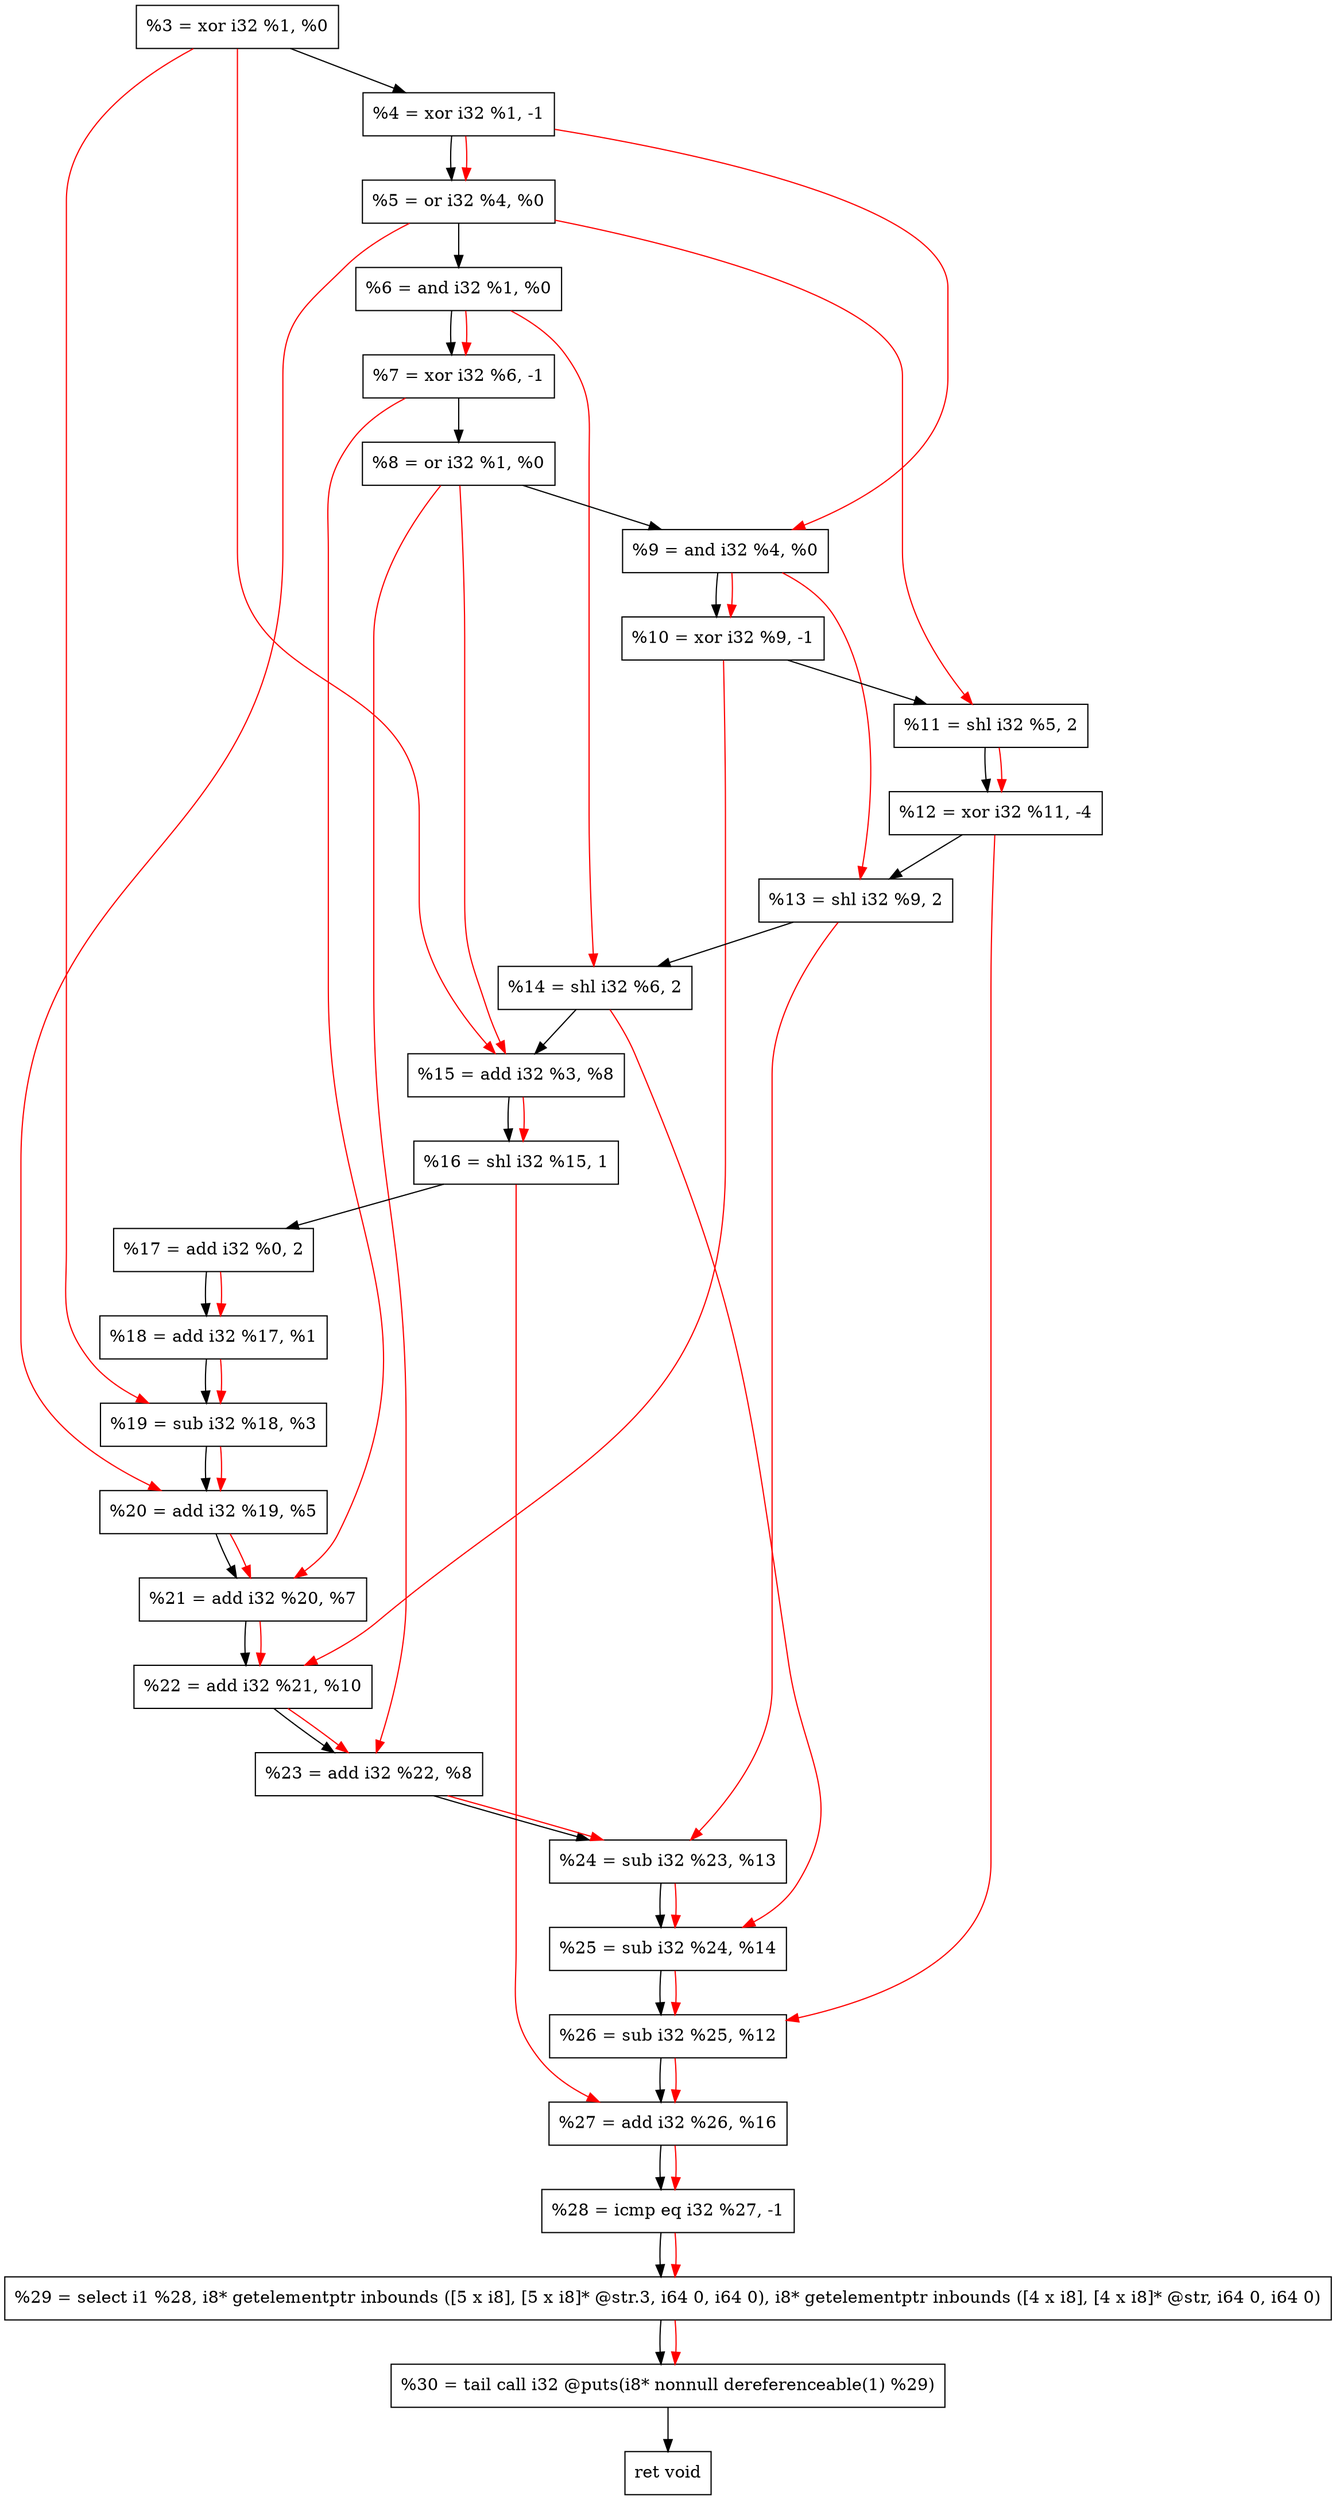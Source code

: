 digraph "DFG for'crackme' function" {
	Node0xa695a0[shape=record, label="  %3 = xor i32 %1, %0"];
	Node0xa69c50[shape=record, label="  %4 = xor i32 %1, -1"];
	Node0xa69d10[shape=record, label="  %5 = or i32 %4, %0"];
	Node0xa69d80[shape=record, label="  %6 = and i32 %1, %0"];
	Node0xa69df0[shape=record, label="  %7 = xor i32 %6, -1"];
	Node0xa69e60[shape=record, label="  %8 = or i32 %1, %0"];
	Node0xa69ed0[shape=record, label="  %9 = and i32 %4, %0"];
	Node0xa69f40[shape=record, label="  %10 = xor i32 %9, -1"];
	Node0xa69fb0[shape=record, label="  %11 = shl i32 %5, 2"];
	Node0xa6a050[shape=record, label="  %12 = xor i32 %11, -4"];
	Node0xa6a0c0[shape=record, label="  %13 = shl i32 %9, 2"];
	Node0xa6a130[shape=record, label="  %14 = shl i32 %6, 2"];
	Node0xa6a1a0[shape=record, label="  %15 = add i32 %3, %8"];
	Node0xa6a240[shape=record, label="  %16 = shl i32 %15, 1"];
	Node0xa6a2b0[shape=record, label="  %17 = add i32 %0, 2"];
	Node0xa6a320[shape=record, label="  %18 = add i32 %17, %1"];
	Node0xa6a390[shape=record, label="  %19 = sub i32 %18, %3"];
	Node0xa6a400[shape=record, label="  %20 = add i32 %19, %5"];
	Node0xa6a470[shape=record, label="  %21 = add i32 %20, %7"];
	Node0xa6a4e0[shape=record, label="  %22 = add i32 %21, %10"];
	Node0xa6a550[shape=record, label="  %23 = add i32 %22, %8"];
	Node0xa6a5c0[shape=record, label="  %24 = sub i32 %23, %13"];
	Node0xa6a630[shape=record, label="  %25 = sub i32 %24, %14"];
	Node0xa6a6a0[shape=record, label="  %26 = sub i32 %25, %12"];
	Node0xa6a710[shape=record, label="  %27 = add i32 %26, %16"];
	Node0xa6a780[shape=record, label="  %28 = icmp eq i32 %27, -1"];
	Node0xa0a268[shape=record, label="  %29 = select i1 %28, i8* getelementptr inbounds ([5 x i8], [5 x i8]* @str.3, i64 0, i64 0), i8* getelementptr inbounds ([4 x i8], [4 x i8]* @str, i64 0, i64 0)"];
	Node0xa6ac20[shape=record, label="  %30 = tail call i32 @puts(i8* nonnull dereferenceable(1) %29)"];
	Node0xa6ac70[shape=record, label="  ret void"];
	Node0xa695a0 -> Node0xa69c50;
	Node0xa69c50 -> Node0xa69d10;
	Node0xa69d10 -> Node0xa69d80;
	Node0xa69d80 -> Node0xa69df0;
	Node0xa69df0 -> Node0xa69e60;
	Node0xa69e60 -> Node0xa69ed0;
	Node0xa69ed0 -> Node0xa69f40;
	Node0xa69f40 -> Node0xa69fb0;
	Node0xa69fb0 -> Node0xa6a050;
	Node0xa6a050 -> Node0xa6a0c0;
	Node0xa6a0c0 -> Node0xa6a130;
	Node0xa6a130 -> Node0xa6a1a0;
	Node0xa6a1a0 -> Node0xa6a240;
	Node0xa6a240 -> Node0xa6a2b0;
	Node0xa6a2b0 -> Node0xa6a320;
	Node0xa6a320 -> Node0xa6a390;
	Node0xa6a390 -> Node0xa6a400;
	Node0xa6a400 -> Node0xa6a470;
	Node0xa6a470 -> Node0xa6a4e0;
	Node0xa6a4e0 -> Node0xa6a550;
	Node0xa6a550 -> Node0xa6a5c0;
	Node0xa6a5c0 -> Node0xa6a630;
	Node0xa6a630 -> Node0xa6a6a0;
	Node0xa6a6a0 -> Node0xa6a710;
	Node0xa6a710 -> Node0xa6a780;
	Node0xa6a780 -> Node0xa0a268;
	Node0xa0a268 -> Node0xa6ac20;
	Node0xa6ac20 -> Node0xa6ac70;
edge [color=red]
	Node0xa69c50 -> Node0xa69d10;
	Node0xa69d80 -> Node0xa69df0;
	Node0xa69c50 -> Node0xa69ed0;
	Node0xa69ed0 -> Node0xa69f40;
	Node0xa69d10 -> Node0xa69fb0;
	Node0xa69fb0 -> Node0xa6a050;
	Node0xa69ed0 -> Node0xa6a0c0;
	Node0xa69d80 -> Node0xa6a130;
	Node0xa695a0 -> Node0xa6a1a0;
	Node0xa69e60 -> Node0xa6a1a0;
	Node0xa6a1a0 -> Node0xa6a240;
	Node0xa6a2b0 -> Node0xa6a320;
	Node0xa6a320 -> Node0xa6a390;
	Node0xa695a0 -> Node0xa6a390;
	Node0xa6a390 -> Node0xa6a400;
	Node0xa69d10 -> Node0xa6a400;
	Node0xa6a400 -> Node0xa6a470;
	Node0xa69df0 -> Node0xa6a470;
	Node0xa6a470 -> Node0xa6a4e0;
	Node0xa69f40 -> Node0xa6a4e0;
	Node0xa6a4e0 -> Node0xa6a550;
	Node0xa69e60 -> Node0xa6a550;
	Node0xa6a550 -> Node0xa6a5c0;
	Node0xa6a0c0 -> Node0xa6a5c0;
	Node0xa6a5c0 -> Node0xa6a630;
	Node0xa6a130 -> Node0xa6a630;
	Node0xa6a630 -> Node0xa6a6a0;
	Node0xa6a050 -> Node0xa6a6a0;
	Node0xa6a6a0 -> Node0xa6a710;
	Node0xa6a240 -> Node0xa6a710;
	Node0xa6a710 -> Node0xa6a780;
	Node0xa6a780 -> Node0xa0a268;
	Node0xa0a268 -> Node0xa6ac20;
}
